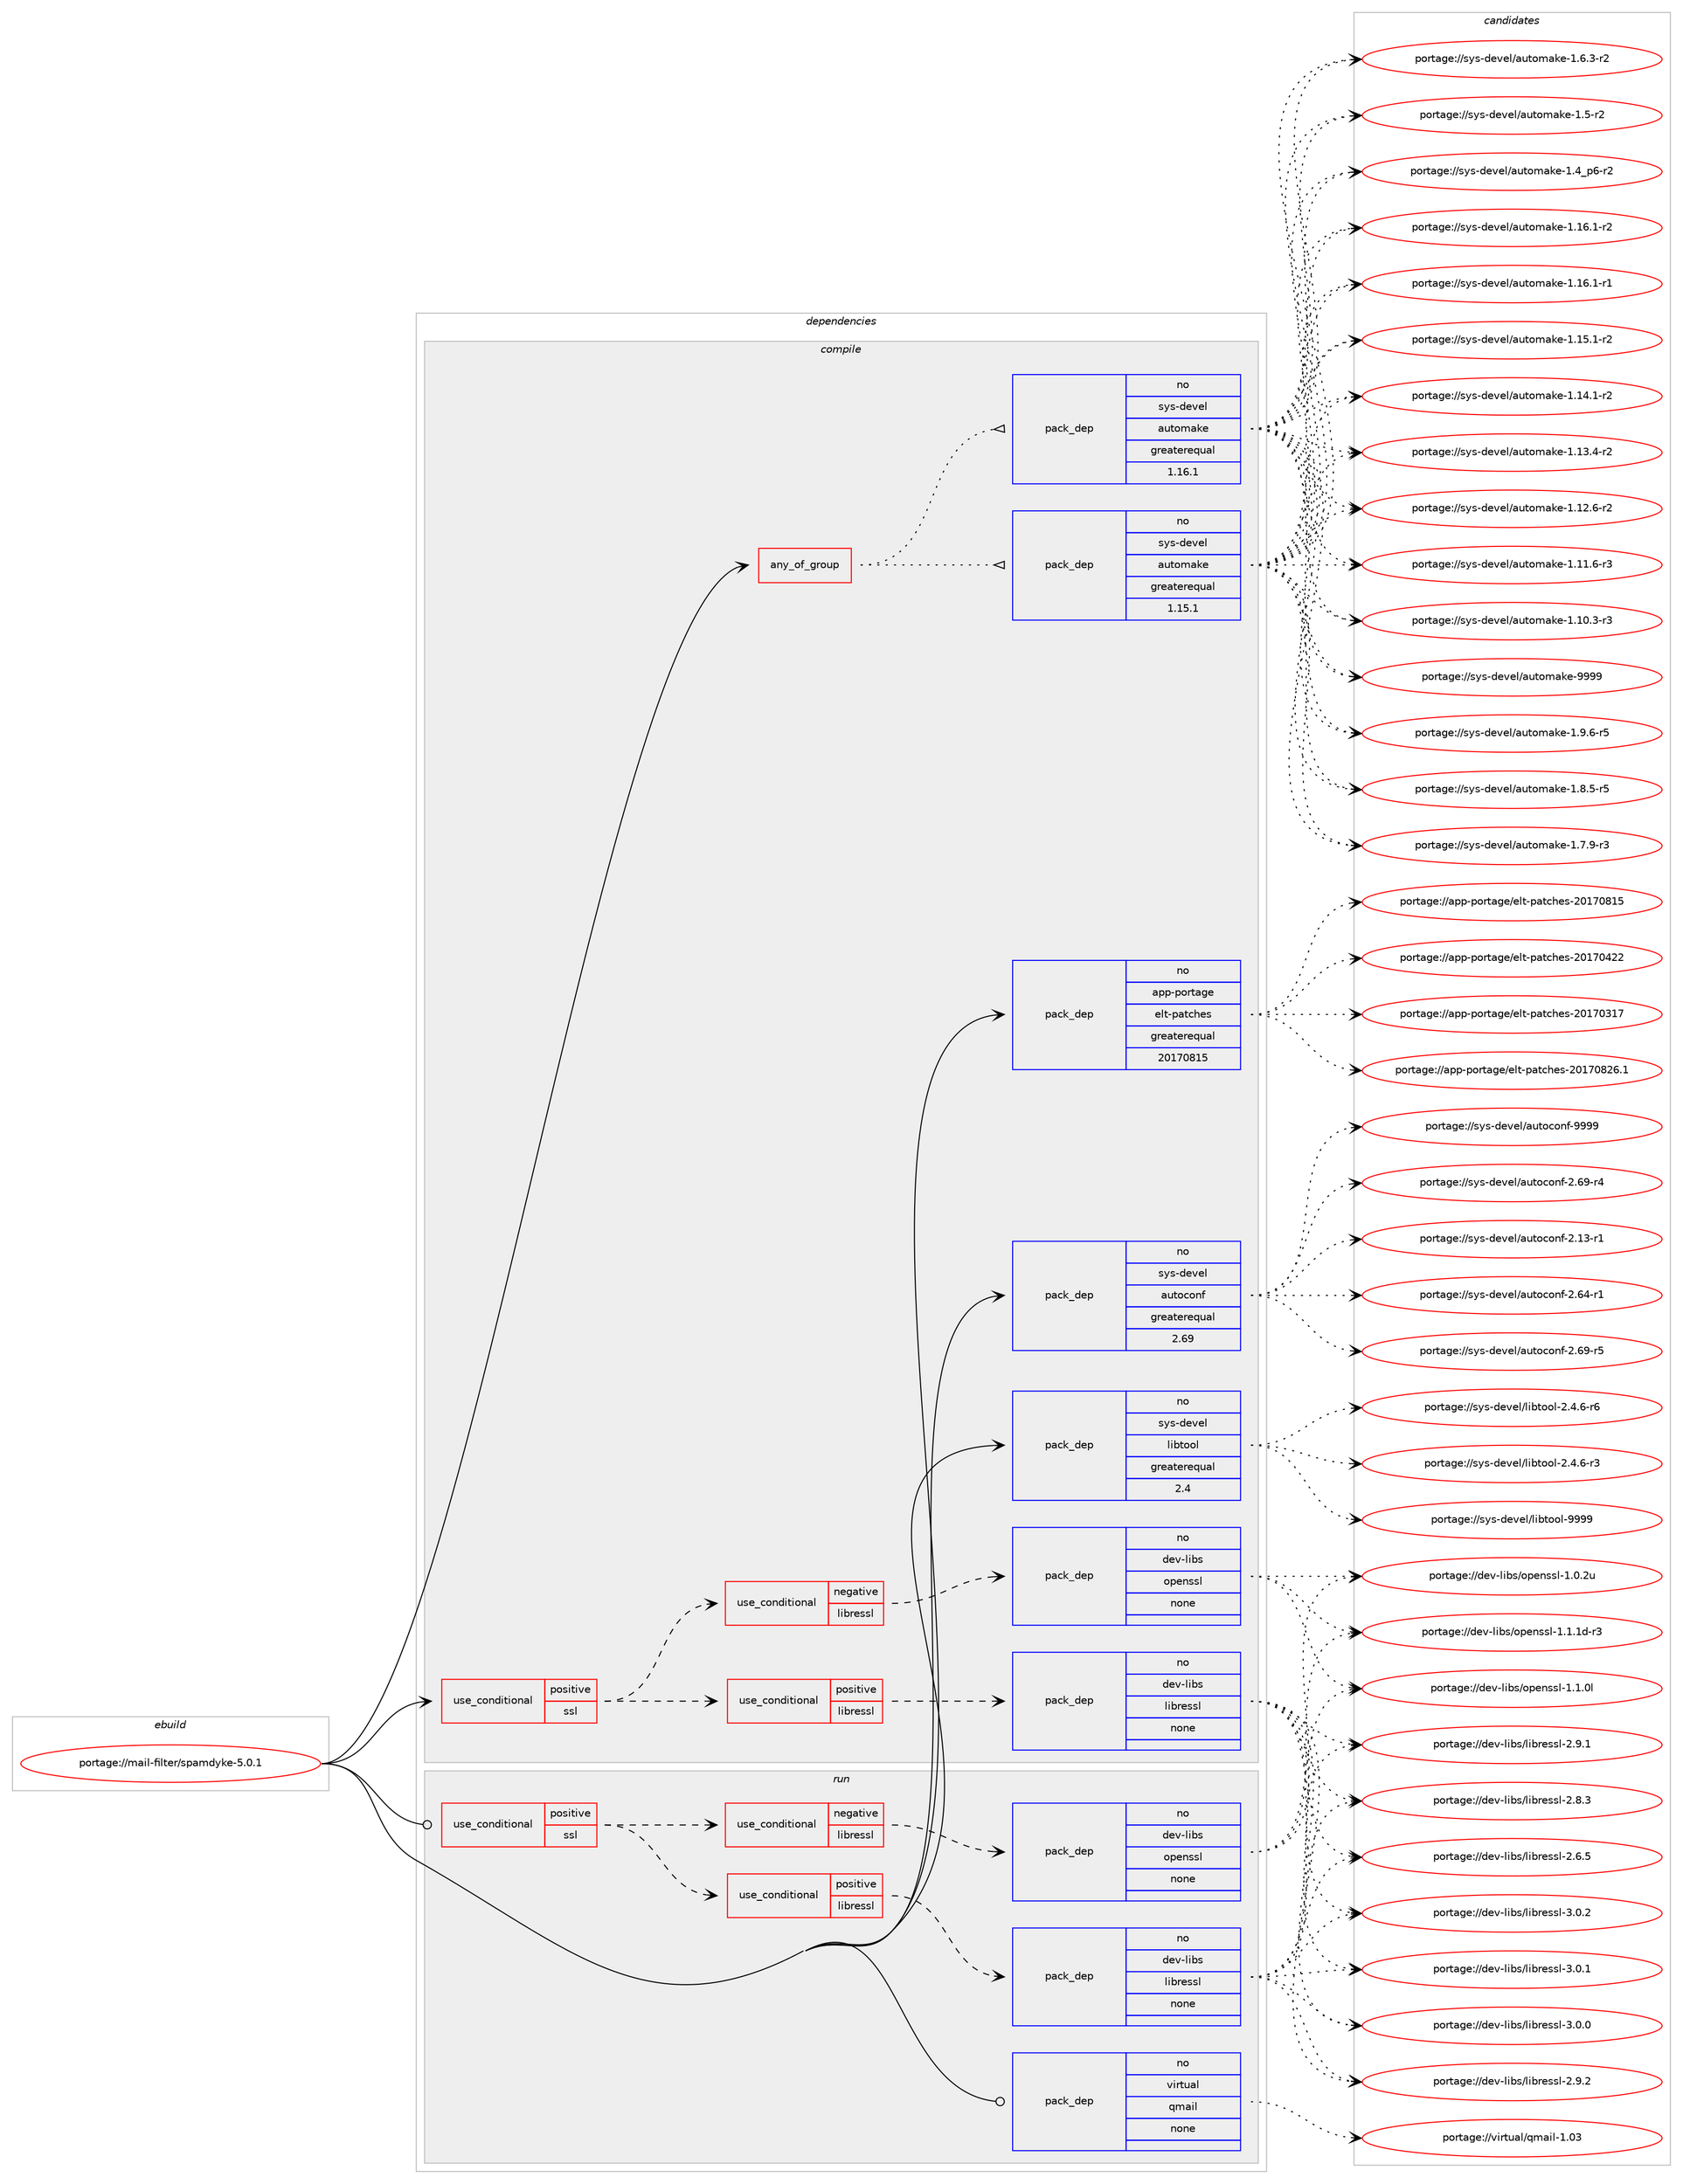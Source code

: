 digraph prolog {

# *************
# Graph options
# *************

newrank=true;
concentrate=true;
compound=true;
graph [rankdir=LR,fontname=Helvetica,fontsize=10,ranksep=1.5];#, ranksep=2.5, nodesep=0.2];
edge  [arrowhead=vee];
node  [fontname=Helvetica,fontsize=10];

# **********
# The ebuild
# **********

subgraph cluster_leftcol {
color=gray;
rank=same;
label=<<i>ebuild</i>>;
id [label="portage://mail-filter/spamdyke-5.0.1", color=red, width=4, href="../mail-filter/spamdyke-5.0.1.svg"];
}

# ****************
# The dependencies
# ****************

subgraph cluster_midcol {
color=gray;
label=<<i>dependencies</i>>;
subgraph cluster_compile {
fillcolor="#eeeeee";
style=filled;
label=<<i>compile</i>>;
subgraph any3378 {
dependency232767 [label=<<TABLE BORDER="0" CELLBORDER="1" CELLSPACING="0" CELLPADDING="4"><TR><TD CELLPADDING="10">any_of_group</TD></TR></TABLE>>, shape=none, color=red];subgraph pack176015 {
dependency232768 [label=<<TABLE BORDER="0" CELLBORDER="1" CELLSPACING="0" CELLPADDING="4" WIDTH="220"><TR><TD ROWSPAN="6" CELLPADDING="30">pack_dep</TD></TR><TR><TD WIDTH="110">no</TD></TR><TR><TD>sys-devel</TD></TR><TR><TD>automake</TD></TR><TR><TD>greaterequal</TD></TR><TR><TD>1.16.1</TD></TR></TABLE>>, shape=none, color=blue];
}
dependency232767:e -> dependency232768:w [weight=20,style="dotted",arrowhead="oinv"];
subgraph pack176016 {
dependency232769 [label=<<TABLE BORDER="0" CELLBORDER="1" CELLSPACING="0" CELLPADDING="4" WIDTH="220"><TR><TD ROWSPAN="6" CELLPADDING="30">pack_dep</TD></TR><TR><TD WIDTH="110">no</TD></TR><TR><TD>sys-devel</TD></TR><TR><TD>automake</TD></TR><TR><TD>greaterequal</TD></TR><TR><TD>1.15.1</TD></TR></TABLE>>, shape=none, color=blue];
}
dependency232767:e -> dependency232769:w [weight=20,style="dotted",arrowhead="oinv"];
}
id:e -> dependency232767:w [weight=20,style="solid",arrowhead="vee"];
subgraph cond53195 {
dependency232770 [label=<<TABLE BORDER="0" CELLBORDER="1" CELLSPACING="0" CELLPADDING="4"><TR><TD ROWSPAN="3" CELLPADDING="10">use_conditional</TD></TR><TR><TD>positive</TD></TR><TR><TD>ssl</TD></TR></TABLE>>, shape=none, color=red];
subgraph cond53196 {
dependency232771 [label=<<TABLE BORDER="0" CELLBORDER="1" CELLSPACING="0" CELLPADDING="4"><TR><TD ROWSPAN="3" CELLPADDING="10">use_conditional</TD></TR><TR><TD>negative</TD></TR><TR><TD>libressl</TD></TR></TABLE>>, shape=none, color=red];
subgraph pack176017 {
dependency232772 [label=<<TABLE BORDER="0" CELLBORDER="1" CELLSPACING="0" CELLPADDING="4" WIDTH="220"><TR><TD ROWSPAN="6" CELLPADDING="30">pack_dep</TD></TR><TR><TD WIDTH="110">no</TD></TR><TR><TD>dev-libs</TD></TR><TR><TD>openssl</TD></TR><TR><TD>none</TD></TR><TR><TD></TD></TR></TABLE>>, shape=none, color=blue];
}
dependency232771:e -> dependency232772:w [weight=20,style="dashed",arrowhead="vee"];
}
dependency232770:e -> dependency232771:w [weight=20,style="dashed",arrowhead="vee"];
subgraph cond53197 {
dependency232773 [label=<<TABLE BORDER="0" CELLBORDER="1" CELLSPACING="0" CELLPADDING="4"><TR><TD ROWSPAN="3" CELLPADDING="10">use_conditional</TD></TR><TR><TD>positive</TD></TR><TR><TD>libressl</TD></TR></TABLE>>, shape=none, color=red];
subgraph pack176018 {
dependency232774 [label=<<TABLE BORDER="0" CELLBORDER="1" CELLSPACING="0" CELLPADDING="4" WIDTH="220"><TR><TD ROWSPAN="6" CELLPADDING="30">pack_dep</TD></TR><TR><TD WIDTH="110">no</TD></TR><TR><TD>dev-libs</TD></TR><TR><TD>libressl</TD></TR><TR><TD>none</TD></TR><TR><TD></TD></TR></TABLE>>, shape=none, color=blue];
}
dependency232773:e -> dependency232774:w [weight=20,style="dashed",arrowhead="vee"];
}
dependency232770:e -> dependency232773:w [weight=20,style="dashed",arrowhead="vee"];
}
id:e -> dependency232770:w [weight=20,style="solid",arrowhead="vee"];
subgraph pack176019 {
dependency232775 [label=<<TABLE BORDER="0" CELLBORDER="1" CELLSPACING="0" CELLPADDING="4" WIDTH="220"><TR><TD ROWSPAN="6" CELLPADDING="30">pack_dep</TD></TR><TR><TD WIDTH="110">no</TD></TR><TR><TD>app-portage</TD></TR><TR><TD>elt-patches</TD></TR><TR><TD>greaterequal</TD></TR><TR><TD>20170815</TD></TR></TABLE>>, shape=none, color=blue];
}
id:e -> dependency232775:w [weight=20,style="solid",arrowhead="vee"];
subgraph pack176020 {
dependency232776 [label=<<TABLE BORDER="0" CELLBORDER="1" CELLSPACING="0" CELLPADDING="4" WIDTH="220"><TR><TD ROWSPAN="6" CELLPADDING="30">pack_dep</TD></TR><TR><TD WIDTH="110">no</TD></TR><TR><TD>sys-devel</TD></TR><TR><TD>autoconf</TD></TR><TR><TD>greaterequal</TD></TR><TR><TD>2.69</TD></TR></TABLE>>, shape=none, color=blue];
}
id:e -> dependency232776:w [weight=20,style="solid",arrowhead="vee"];
subgraph pack176021 {
dependency232777 [label=<<TABLE BORDER="0" CELLBORDER="1" CELLSPACING="0" CELLPADDING="4" WIDTH="220"><TR><TD ROWSPAN="6" CELLPADDING="30">pack_dep</TD></TR><TR><TD WIDTH="110">no</TD></TR><TR><TD>sys-devel</TD></TR><TR><TD>libtool</TD></TR><TR><TD>greaterequal</TD></TR><TR><TD>2.4</TD></TR></TABLE>>, shape=none, color=blue];
}
id:e -> dependency232777:w [weight=20,style="solid",arrowhead="vee"];
}
subgraph cluster_compileandrun {
fillcolor="#eeeeee";
style=filled;
label=<<i>compile and run</i>>;
}
subgraph cluster_run {
fillcolor="#eeeeee";
style=filled;
label=<<i>run</i>>;
subgraph cond53198 {
dependency232778 [label=<<TABLE BORDER="0" CELLBORDER="1" CELLSPACING="0" CELLPADDING="4"><TR><TD ROWSPAN="3" CELLPADDING="10">use_conditional</TD></TR><TR><TD>positive</TD></TR><TR><TD>ssl</TD></TR></TABLE>>, shape=none, color=red];
subgraph cond53199 {
dependency232779 [label=<<TABLE BORDER="0" CELLBORDER="1" CELLSPACING="0" CELLPADDING="4"><TR><TD ROWSPAN="3" CELLPADDING="10">use_conditional</TD></TR><TR><TD>negative</TD></TR><TR><TD>libressl</TD></TR></TABLE>>, shape=none, color=red];
subgraph pack176022 {
dependency232780 [label=<<TABLE BORDER="0" CELLBORDER="1" CELLSPACING="0" CELLPADDING="4" WIDTH="220"><TR><TD ROWSPAN="6" CELLPADDING="30">pack_dep</TD></TR><TR><TD WIDTH="110">no</TD></TR><TR><TD>dev-libs</TD></TR><TR><TD>openssl</TD></TR><TR><TD>none</TD></TR><TR><TD></TD></TR></TABLE>>, shape=none, color=blue];
}
dependency232779:e -> dependency232780:w [weight=20,style="dashed",arrowhead="vee"];
}
dependency232778:e -> dependency232779:w [weight=20,style="dashed",arrowhead="vee"];
subgraph cond53200 {
dependency232781 [label=<<TABLE BORDER="0" CELLBORDER="1" CELLSPACING="0" CELLPADDING="4"><TR><TD ROWSPAN="3" CELLPADDING="10">use_conditional</TD></TR><TR><TD>positive</TD></TR><TR><TD>libressl</TD></TR></TABLE>>, shape=none, color=red];
subgraph pack176023 {
dependency232782 [label=<<TABLE BORDER="0" CELLBORDER="1" CELLSPACING="0" CELLPADDING="4" WIDTH="220"><TR><TD ROWSPAN="6" CELLPADDING="30">pack_dep</TD></TR><TR><TD WIDTH="110">no</TD></TR><TR><TD>dev-libs</TD></TR><TR><TD>libressl</TD></TR><TR><TD>none</TD></TR><TR><TD></TD></TR></TABLE>>, shape=none, color=blue];
}
dependency232781:e -> dependency232782:w [weight=20,style="dashed",arrowhead="vee"];
}
dependency232778:e -> dependency232781:w [weight=20,style="dashed",arrowhead="vee"];
}
id:e -> dependency232778:w [weight=20,style="solid",arrowhead="odot"];
subgraph pack176024 {
dependency232783 [label=<<TABLE BORDER="0" CELLBORDER="1" CELLSPACING="0" CELLPADDING="4" WIDTH="220"><TR><TD ROWSPAN="6" CELLPADDING="30">pack_dep</TD></TR><TR><TD WIDTH="110">no</TD></TR><TR><TD>virtual</TD></TR><TR><TD>qmail</TD></TR><TR><TD>none</TD></TR><TR><TD></TD></TR></TABLE>>, shape=none, color=blue];
}
id:e -> dependency232783:w [weight=20,style="solid",arrowhead="odot"];
}
}

# **************
# The candidates
# **************

subgraph cluster_choices {
rank=same;
color=gray;
label=<<i>candidates</i>>;

subgraph choice176015 {
color=black;
nodesep=1;
choice115121115451001011181011084797117116111109971071014557575757 [label="portage://sys-devel/automake-9999", color=red, width=4,href="../sys-devel/automake-9999.svg"];
choice115121115451001011181011084797117116111109971071014549465746544511453 [label="portage://sys-devel/automake-1.9.6-r5", color=red, width=4,href="../sys-devel/automake-1.9.6-r5.svg"];
choice115121115451001011181011084797117116111109971071014549465646534511453 [label="portage://sys-devel/automake-1.8.5-r5", color=red, width=4,href="../sys-devel/automake-1.8.5-r5.svg"];
choice115121115451001011181011084797117116111109971071014549465546574511451 [label="portage://sys-devel/automake-1.7.9-r3", color=red, width=4,href="../sys-devel/automake-1.7.9-r3.svg"];
choice115121115451001011181011084797117116111109971071014549465446514511450 [label="portage://sys-devel/automake-1.6.3-r2", color=red, width=4,href="../sys-devel/automake-1.6.3-r2.svg"];
choice11512111545100101118101108479711711611110997107101454946534511450 [label="portage://sys-devel/automake-1.5-r2", color=red, width=4,href="../sys-devel/automake-1.5-r2.svg"];
choice115121115451001011181011084797117116111109971071014549465295112544511450 [label="portage://sys-devel/automake-1.4_p6-r2", color=red, width=4,href="../sys-devel/automake-1.4_p6-r2.svg"];
choice11512111545100101118101108479711711611110997107101454946495446494511450 [label="portage://sys-devel/automake-1.16.1-r2", color=red, width=4,href="../sys-devel/automake-1.16.1-r2.svg"];
choice11512111545100101118101108479711711611110997107101454946495446494511449 [label="portage://sys-devel/automake-1.16.1-r1", color=red, width=4,href="../sys-devel/automake-1.16.1-r1.svg"];
choice11512111545100101118101108479711711611110997107101454946495346494511450 [label="portage://sys-devel/automake-1.15.1-r2", color=red, width=4,href="../sys-devel/automake-1.15.1-r2.svg"];
choice11512111545100101118101108479711711611110997107101454946495246494511450 [label="portage://sys-devel/automake-1.14.1-r2", color=red, width=4,href="../sys-devel/automake-1.14.1-r2.svg"];
choice11512111545100101118101108479711711611110997107101454946495146524511450 [label="portage://sys-devel/automake-1.13.4-r2", color=red, width=4,href="../sys-devel/automake-1.13.4-r2.svg"];
choice11512111545100101118101108479711711611110997107101454946495046544511450 [label="portage://sys-devel/automake-1.12.6-r2", color=red, width=4,href="../sys-devel/automake-1.12.6-r2.svg"];
choice11512111545100101118101108479711711611110997107101454946494946544511451 [label="portage://sys-devel/automake-1.11.6-r3", color=red, width=4,href="../sys-devel/automake-1.11.6-r3.svg"];
choice11512111545100101118101108479711711611110997107101454946494846514511451 [label="portage://sys-devel/automake-1.10.3-r3", color=red, width=4,href="../sys-devel/automake-1.10.3-r3.svg"];
dependency232768:e -> choice115121115451001011181011084797117116111109971071014557575757:w [style=dotted,weight="100"];
dependency232768:e -> choice115121115451001011181011084797117116111109971071014549465746544511453:w [style=dotted,weight="100"];
dependency232768:e -> choice115121115451001011181011084797117116111109971071014549465646534511453:w [style=dotted,weight="100"];
dependency232768:e -> choice115121115451001011181011084797117116111109971071014549465546574511451:w [style=dotted,weight="100"];
dependency232768:e -> choice115121115451001011181011084797117116111109971071014549465446514511450:w [style=dotted,weight="100"];
dependency232768:e -> choice11512111545100101118101108479711711611110997107101454946534511450:w [style=dotted,weight="100"];
dependency232768:e -> choice115121115451001011181011084797117116111109971071014549465295112544511450:w [style=dotted,weight="100"];
dependency232768:e -> choice11512111545100101118101108479711711611110997107101454946495446494511450:w [style=dotted,weight="100"];
dependency232768:e -> choice11512111545100101118101108479711711611110997107101454946495446494511449:w [style=dotted,weight="100"];
dependency232768:e -> choice11512111545100101118101108479711711611110997107101454946495346494511450:w [style=dotted,weight="100"];
dependency232768:e -> choice11512111545100101118101108479711711611110997107101454946495246494511450:w [style=dotted,weight="100"];
dependency232768:e -> choice11512111545100101118101108479711711611110997107101454946495146524511450:w [style=dotted,weight="100"];
dependency232768:e -> choice11512111545100101118101108479711711611110997107101454946495046544511450:w [style=dotted,weight="100"];
dependency232768:e -> choice11512111545100101118101108479711711611110997107101454946494946544511451:w [style=dotted,weight="100"];
dependency232768:e -> choice11512111545100101118101108479711711611110997107101454946494846514511451:w [style=dotted,weight="100"];
}
subgraph choice176016 {
color=black;
nodesep=1;
choice115121115451001011181011084797117116111109971071014557575757 [label="portage://sys-devel/automake-9999", color=red, width=4,href="../sys-devel/automake-9999.svg"];
choice115121115451001011181011084797117116111109971071014549465746544511453 [label="portage://sys-devel/automake-1.9.6-r5", color=red, width=4,href="../sys-devel/automake-1.9.6-r5.svg"];
choice115121115451001011181011084797117116111109971071014549465646534511453 [label="portage://sys-devel/automake-1.8.5-r5", color=red, width=4,href="../sys-devel/automake-1.8.5-r5.svg"];
choice115121115451001011181011084797117116111109971071014549465546574511451 [label="portage://sys-devel/automake-1.7.9-r3", color=red, width=4,href="../sys-devel/automake-1.7.9-r3.svg"];
choice115121115451001011181011084797117116111109971071014549465446514511450 [label="portage://sys-devel/automake-1.6.3-r2", color=red, width=4,href="../sys-devel/automake-1.6.3-r2.svg"];
choice11512111545100101118101108479711711611110997107101454946534511450 [label="portage://sys-devel/automake-1.5-r2", color=red, width=4,href="../sys-devel/automake-1.5-r2.svg"];
choice115121115451001011181011084797117116111109971071014549465295112544511450 [label="portage://sys-devel/automake-1.4_p6-r2", color=red, width=4,href="../sys-devel/automake-1.4_p6-r2.svg"];
choice11512111545100101118101108479711711611110997107101454946495446494511450 [label="portage://sys-devel/automake-1.16.1-r2", color=red, width=4,href="../sys-devel/automake-1.16.1-r2.svg"];
choice11512111545100101118101108479711711611110997107101454946495446494511449 [label="portage://sys-devel/automake-1.16.1-r1", color=red, width=4,href="../sys-devel/automake-1.16.1-r1.svg"];
choice11512111545100101118101108479711711611110997107101454946495346494511450 [label="portage://sys-devel/automake-1.15.1-r2", color=red, width=4,href="../sys-devel/automake-1.15.1-r2.svg"];
choice11512111545100101118101108479711711611110997107101454946495246494511450 [label="portage://sys-devel/automake-1.14.1-r2", color=red, width=4,href="../sys-devel/automake-1.14.1-r2.svg"];
choice11512111545100101118101108479711711611110997107101454946495146524511450 [label="portage://sys-devel/automake-1.13.4-r2", color=red, width=4,href="../sys-devel/automake-1.13.4-r2.svg"];
choice11512111545100101118101108479711711611110997107101454946495046544511450 [label="portage://sys-devel/automake-1.12.6-r2", color=red, width=4,href="../sys-devel/automake-1.12.6-r2.svg"];
choice11512111545100101118101108479711711611110997107101454946494946544511451 [label="portage://sys-devel/automake-1.11.6-r3", color=red, width=4,href="../sys-devel/automake-1.11.6-r3.svg"];
choice11512111545100101118101108479711711611110997107101454946494846514511451 [label="portage://sys-devel/automake-1.10.3-r3", color=red, width=4,href="../sys-devel/automake-1.10.3-r3.svg"];
dependency232769:e -> choice115121115451001011181011084797117116111109971071014557575757:w [style=dotted,weight="100"];
dependency232769:e -> choice115121115451001011181011084797117116111109971071014549465746544511453:w [style=dotted,weight="100"];
dependency232769:e -> choice115121115451001011181011084797117116111109971071014549465646534511453:w [style=dotted,weight="100"];
dependency232769:e -> choice115121115451001011181011084797117116111109971071014549465546574511451:w [style=dotted,weight="100"];
dependency232769:e -> choice115121115451001011181011084797117116111109971071014549465446514511450:w [style=dotted,weight="100"];
dependency232769:e -> choice11512111545100101118101108479711711611110997107101454946534511450:w [style=dotted,weight="100"];
dependency232769:e -> choice115121115451001011181011084797117116111109971071014549465295112544511450:w [style=dotted,weight="100"];
dependency232769:e -> choice11512111545100101118101108479711711611110997107101454946495446494511450:w [style=dotted,weight="100"];
dependency232769:e -> choice11512111545100101118101108479711711611110997107101454946495446494511449:w [style=dotted,weight="100"];
dependency232769:e -> choice11512111545100101118101108479711711611110997107101454946495346494511450:w [style=dotted,weight="100"];
dependency232769:e -> choice11512111545100101118101108479711711611110997107101454946495246494511450:w [style=dotted,weight="100"];
dependency232769:e -> choice11512111545100101118101108479711711611110997107101454946495146524511450:w [style=dotted,weight="100"];
dependency232769:e -> choice11512111545100101118101108479711711611110997107101454946495046544511450:w [style=dotted,weight="100"];
dependency232769:e -> choice11512111545100101118101108479711711611110997107101454946494946544511451:w [style=dotted,weight="100"];
dependency232769:e -> choice11512111545100101118101108479711711611110997107101454946494846514511451:w [style=dotted,weight="100"];
}
subgraph choice176017 {
color=black;
nodesep=1;
choice1001011184510810598115471111121011101151151084549464946491004511451 [label="portage://dev-libs/openssl-1.1.1d-r3", color=red, width=4,href="../dev-libs/openssl-1.1.1d-r3.svg"];
choice100101118451081059811547111112101110115115108454946494648108 [label="portage://dev-libs/openssl-1.1.0l", color=red, width=4,href="../dev-libs/openssl-1.1.0l.svg"];
choice100101118451081059811547111112101110115115108454946484650117 [label="portage://dev-libs/openssl-1.0.2u", color=red, width=4,href="../dev-libs/openssl-1.0.2u.svg"];
dependency232772:e -> choice1001011184510810598115471111121011101151151084549464946491004511451:w [style=dotted,weight="100"];
dependency232772:e -> choice100101118451081059811547111112101110115115108454946494648108:w [style=dotted,weight="100"];
dependency232772:e -> choice100101118451081059811547111112101110115115108454946484650117:w [style=dotted,weight="100"];
}
subgraph choice176018 {
color=black;
nodesep=1;
choice10010111845108105981154710810598114101115115108455146484650 [label="portage://dev-libs/libressl-3.0.2", color=red, width=4,href="../dev-libs/libressl-3.0.2.svg"];
choice10010111845108105981154710810598114101115115108455146484649 [label="portage://dev-libs/libressl-3.0.1", color=red, width=4,href="../dev-libs/libressl-3.0.1.svg"];
choice10010111845108105981154710810598114101115115108455146484648 [label="portage://dev-libs/libressl-3.0.0", color=red, width=4,href="../dev-libs/libressl-3.0.0.svg"];
choice10010111845108105981154710810598114101115115108455046574650 [label="portage://dev-libs/libressl-2.9.2", color=red, width=4,href="../dev-libs/libressl-2.9.2.svg"];
choice10010111845108105981154710810598114101115115108455046574649 [label="portage://dev-libs/libressl-2.9.1", color=red, width=4,href="../dev-libs/libressl-2.9.1.svg"];
choice10010111845108105981154710810598114101115115108455046564651 [label="portage://dev-libs/libressl-2.8.3", color=red, width=4,href="../dev-libs/libressl-2.8.3.svg"];
choice10010111845108105981154710810598114101115115108455046544653 [label="portage://dev-libs/libressl-2.6.5", color=red, width=4,href="../dev-libs/libressl-2.6.5.svg"];
dependency232774:e -> choice10010111845108105981154710810598114101115115108455146484650:w [style=dotted,weight="100"];
dependency232774:e -> choice10010111845108105981154710810598114101115115108455146484649:w [style=dotted,weight="100"];
dependency232774:e -> choice10010111845108105981154710810598114101115115108455146484648:w [style=dotted,weight="100"];
dependency232774:e -> choice10010111845108105981154710810598114101115115108455046574650:w [style=dotted,weight="100"];
dependency232774:e -> choice10010111845108105981154710810598114101115115108455046574649:w [style=dotted,weight="100"];
dependency232774:e -> choice10010111845108105981154710810598114101115115108455046564651:w [style=dotted,weight="100"];
dependency232774:e -> choice10010111845108105981154710810598114101115115108455046544653:w [style=dotted,weight="100"];
}
subgraph choice176019 {
color=black;
nodesep=1;
choice971121124511211111411697103101471011081164511297116991041011154550484955485650544649 [label="portage://app-portage/elt-patches-20170826.1", color=red, width=4,href="../app-portage/elt-patches-20170826.1.svg"];
choice97112112451121111141169710310147101108116451129711699104101115455048495548564953 [label="portage://app-portage/elt-patches-20170815", color=red, width=4,href="../app-portage/elt-patches-20170815.svg"];
choice97112112451121111141169710310147101108116451129711699104101115455048495548525050 [label="portage://app-portage/elt-patches-20170422", color=red, width=4,href="../app-portage/elt-patches-20170422.svg"];
choice97112112451121111141169710310147101108116451129711699104101115455048495548514955 [label="portage://app-portage/elt-patches-20170317", color=red, width=4,href="../app-portage/elt-patches-20170317.svg"];
dependency232775:e -> choice971121124511211111411697103101471011081164511297116991041011154550484955485650544649:w [style=dotted,weight="100"];
dependency232775:e -> choice97112112451121111141169710310147101108116451129711699104101115455048495548564953:w [style=dotted,weight="100"];
dependency232775:e -> choice97112112451121111141169710310147101108116451129711699104101115455048495548525050:w [style=dotted,weight="100"];
dependency232775:e -> choice97112112451121111141169710310147101108116451129711699104101115455048495548514955:w [style=dotted,weight="100"];
}
subgraph choice176020 {
color=black;
nodesep=1;
choice115121115451001011181011084797117116111991111101024557575757 [label="portage://sys-devel/autoconf-9999", color=red, width=4,href="../sys-devel/autoconf-9999.svg"];
choice1151211154510010111810110847971171161119911111010245504654574511453 [label="portage://sys-devel/autoconf-2.69-r5", color=red, width=4,href="../sys-devel/autoconf-2.69-r5.svg"];
choice1151211154510010111810110847971171161119911111010245504654574511452 [label="portage://sys-devel/autoconf-2.69-r4", color=red, width=4,href="../sys-devel/autoconf-2.69-r4.svg"];
choice1151211154510010111810110847971171161119911111010245504654524511449 [label="portage://sys-devel/autoconf-2.64-r1", color=red, width=4,href="../sys-devel/autoconf-2.64-r1.svg"];
choice1151211154510010111810110847971171161119911111010245504649514511449 [label="portage://sys-devel/autoconf-2.13-r1", color=red, width=4,href="../sys-devel/autoconf-2.13-r1.svg"];
dependency232776:e -> choice115121115451001011181011084797117116111991111101024557575757:w [style=dotted,weight="100"];
dependency232776:e -> choice1151211154510010111810110847971171161119911111010245504654574511453:w [style=dotted,weight="100"];
dependency232776:e -> choice1151211154510010111810110847971171161119911111010245504654574511452:w [style=dotted,weight="100"];
dependency232776:e -> choice1151211154510010111810110847971171161119911111010245504654524511449:w [style=dotted,weight="100"];
dependency232776:e -> choice1151211154510010111810110847971171161119911111010245504649514511449:w [style=dotted,weight="100"];
}
subgraph choice176021 {
color=black;
nodesep=1;
choice1151211154510010111810110847108105981161111111084557575757 [label="portage://sys-devel/libtool-9999", color=red, width=4,href="../sys-devel/libtool-9999.svg"];
choice1151211154510010111810110847108105981161111111084550465246544511454 [label="portage://sys-devel/libtool-2.4.6-r6", color=red, width=4,href="../sys-devel/libtool-2.4.6-r6.svg"];
choice1151211154510010111810110847108105981161111111084550465246544511451 [label="portage://sys-devel/libtool-2.4.6-r3", color=red, width=4,href="../sys-devel/libtool-2.4.6-r3.svg"];
dependency232777:e -> choice1151211154510010111810110847108105981161111111084557575757:w [style=dotted,weight="100"];
dependency232777:e -> choice1151211154510010111810110847108105981161111111084550465246544511454:w [style=dotted,weight="100"];
dependency232777:e -> choice1151211154510010111810110847108105981161111111084550465246544511451:w [style=dotted,weight="100"];
}
subgraph choice176022 {
color=black;
nodesep=1;
choice1001011184510810598115471111121011101151151084549464946491004511451 [label="portage://dev-libs/openssl-1.1.1d-r3", color=red, width=4,href="../dev-libs/openssl-1.1.1d-r3.svg"];
choice100101118451081059811547111112101110115115108454946494648108 [label="portage://dev-libs/openssl-1.1.0l", color=red, width=4,href="../dev-libs/openssl-1.1.0l.svg"];
choice100101118451081059811547111112101110115115108454946484650117 [label="portage://dev-libs/openssl-1.0.2u", color=red, width=4,href="../dev-libs/openssl-1.0.2u.svg"];
dependency232780:e -> choice1001011184510810598115471111121011101151151084549464946491004511451:w [style=dotted,weight="100"];
dependency232780:e -> choice100101118451081059811547111112101110115115108454946494648108:w [style=dotted,weight="100"];
dependency232780:e -> choice100101118451081059811547111112101110115115108454946484650117:w [style=dotted,weight="100"];
}
subgraph choice176023 {
color=black;
nodesep=1;
choice10010111845108105981154710810598114101115115108455146484650 [label="portage://dev-libs/libressl-3.0.2", color=red, width=4,href="../dev-libs/libressl-3.0.2.svg"];
choice10010111845108105981154710810598114101115115108455146484649 [label="portage://dev-libs/libressl-3.0.1", color=red, width=4,href="../dev-libs/libressl-3.0.1.svg"];
choice10010111845108105981154710810598114101115115108455146484648 [label="portage://dev-libs/libressl-3.0.0", color=red, width=4,href="../dev-libs/libressl-3.0.0.svg"];
choice10010111845108105981154710810598114101115115108455046574650 [label="portage://dev-libs/libressl-2.9.2", color=red, width=4,href="../dev-libs/libressl-2.9.2.svg"];
choice10010111845108105981154710810598114101115115108455046574649 [label="portage://dev-libs/libressl-2.9.1", color=red, width=4,href="../dev-libs/libressl-2.9.1.svg"];
choice10010111845108105981154710810598114101115115108455046564651 [label="portage://dev-libs/libressl-2.8.3", color=red, width=4,href="../dev-libs/libressl-2.8.3.svg"];
choice10010111845108105981154710810598114101115115108455046544653 [label="portage://dev-libs/libressl-2.6.5", color=red, width=4,href="../dev-libs/libressl-2.6.5.svg"];
dependency232782:e -> choice10010111845108105981154710810598114101115115108455146484650:w [style=dotted,weight="100"];
dependency232782:e -> choice10010111845108105981154710810598114101115115108455146484649:w [style=dotted,weight="100"];
dependency232782:e -> choice10010111845108105981154710810598114101115115108455146484648:w [style=dotted,weight="100"];
dependency232782:e -> choice10010111845108105981154710810598114101115115108455046574650:w [style=dotted,weight="100"];
dependency232782:e -> choice10010111845108105981154710810598114101115115108455046574649:w [style=dotted,weight="100"];
dependency232782:e -> choice10010111845108105981154710810598114101115115108455046564651:w [style=dotted,weight="100"];
dependency232782:e -> choice10010111845108105981154710810598114101115115108455046544653:w [style=dotted,weight="100"];
}
subgraph choice176024 {
color=black;
nodesep=1;
choice1181051141161179710847113109971051084549464851 [label="portage://virtual/qmail-1.03", color=red, width=4,href="../virtual/qmail-1.03.svg"];
dependency232783:e -> choice1181051141161179710847113109971051084549464851:w [style=dotted,weight="100"];
}
}

}

